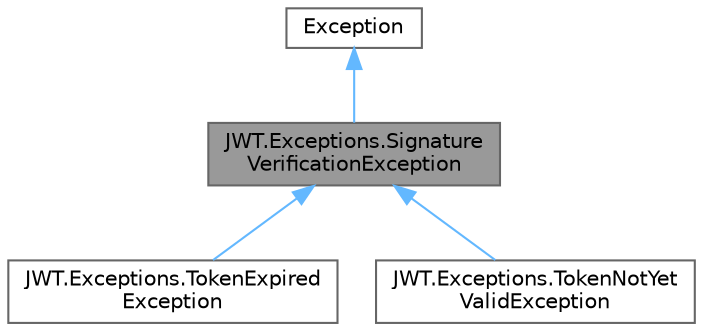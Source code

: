 digraph "JWT.Exceptions.SignatureVerificationException"
{
 // LATEX_PDF_SIZE
  bgcolor="transparent";
  edge [fontname=Helvetica,fontsize=10,labelfontname=Helvetica,labelfontsize=10];
  node [fontname=Helvetica,fontsize=10,shape=box,height=0.2,width=0.4];
  Node1 [id="Node000001",label="JWT.Exceptions.Signature\lVerificationException",height=0.2,width=0.4,color="gray40", fillcolor="grey60", style="filled", fontcolor="black",tooltip="Represents an exception thrown when a signature validation fails."];
  Node2 -> Node1 [id="edge1_Node000001_Node000002",dir="back",color="steelblue1",style="solid",tooltip=" "];
  Node2 [id="Node000002",label="Exception",height=0.2,width=0.4,color="gray40", fillcolor="white", style="filled",tooltip=" "];
  Node1 -> Node3 [id="edge2_Node000001_Node000003",dir="back",color="steelblue1",style="solid",tooltip=" "];
  Node3 [id="Node000003",label="JWT.Exceptions.TokenExpired\lException",height=0.2,width=0.4,color="gray40", fillcolor="white", style="filled",URL="$class_j_w_t_1_1_exceptions_1_1_token_expired_exception.html",tooltip="Represents an exception thrown when when a token is expired."];
  Node1 -> Node4 [id="edge3_Node000001_Node000004",dir="back",color="steelblue1",style="solid",tooltip=" "];
  Node4 [id="Node000004",label="JWT.Exceptions.TokenNotYet\lValidException",height=0.2,width=0.4,color="gray40", fillcolor="white", style="filled",URL="$class_j_w_t_1_1_exceptions_1_1_token_not_yet_valid_exception.html",tooltip="Represents an exception thrown when a token is not yet valid."];
}
